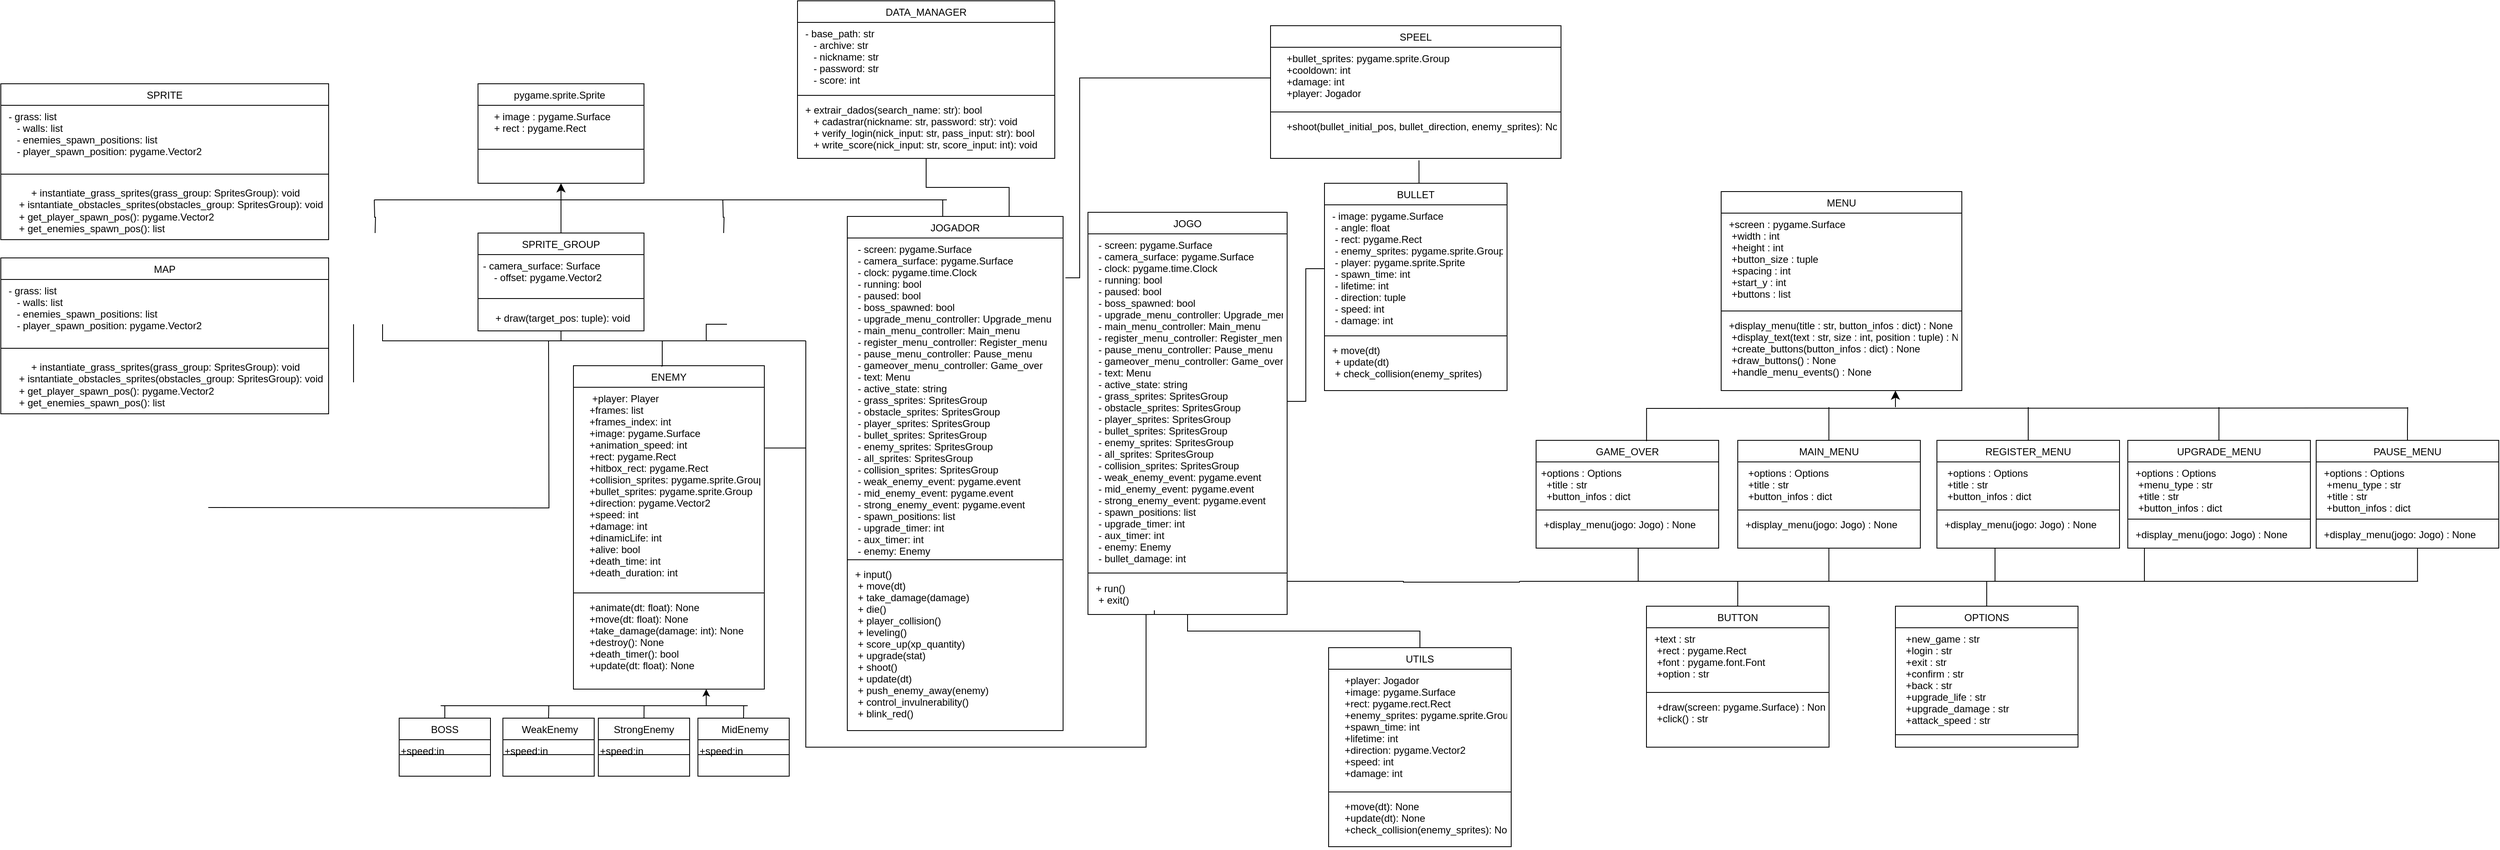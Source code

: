 <mxfile version="24.8.8">
  <diagram id="C5RBs43oDa-KdzZeNtuy" name="Page-1">
    <mxGraphModel dx="3511" dy="3281" grid="1" gridSize="10" guides="1" tooltips="1" connect="1" arrows="1" fold="1" page="1" pageScale="1" pageWidth="827" pageHeight="1169" math="0" shadow="0">
      <root>
        <mxCell id="WIyWlLk6GJQsqaUBKTNV-0" />
        <mxCell id="WIyWlLk6GJQsqaUBKTNV-1" parent="WIyWlLk6GJQsqaUBKTNV-0" />
        <mxCell id="2EsYWq2DzqXfXQ-LN_QN-30" style="edgeStyle=orthogonalEdgeStyle;rounded=0;orthogonalLoop=1;jettySize=auto;html=1;exitX=0.5;exitY=0;exitDx=0;exitDy=0;endArrow=none;endFill=0;" edge="1" parent="WIyWlLk6GJQsqaUBKTNV-1" source="zkfFHV4jXpPFQw0GAbJ--17">
          <mxGeometry relative="1" as="geometry">
            <mxPoint x="-15" y="-990.0" as="targetPoint" />
          </mxGeometry>
        </mxCell>
        <mxCell id="zkfFHV4jXpPFQw0GAbJ--17" value="JOGADOR" style="swimlane;fontStyle=0;align=center;verticalAlign=top;childLayout=stackLayout;horizontal=1;startSize=26;horizontalStack=0;resizeParent=1;resizeLast=0;collapsible=1;marginBottom=0;rounded=0;shadow=0;strokeWidth=1;" parent="WIyWlLk6GJQsqaUBKTNV-1" vertex="1">
          <mxGeometry x="-130" y="-970" width="260" height="620" as="geometry">
            <mxRectangle x="550" y="140" width="160" height="26" as="alternateBounds" />
          </mxGeometry>
        </mxCell>
        <mxCell id="zkfFHV4jXpPFQw0GAbJ--18" value="  - screen: pygame.Surface&#xa;  - camera_surface: pygame.Surface&#xa;  - clock: pygame.time.Clock&#xa;  - running: bool&#xa;  - paused: bool&#xa;  - boss_spawned: bool&#xa;  - upgrade_menu_controller: Upgrade_menu&#xa;  - main_menu_controller: Main_menu&#xa;  - register_menu_controller: Register_menu&#xa;  - pause_menu_controller: Pause_menu&#xa;  - gameover_menu_controller: Game_over&#xa;  - text: Menu&#xa;  - active_state: string&#xa;  - grass_sprites: SpritesGroup&#xa;  - obstacle_sprites: SpritesGroup&#xa;  - player_sprites: SpritesGroup&#xa;  - bullet_sprites: SpritesGroup&#xa;  - enemy_sprites: SpritesGroup&#xa;  - all_sprites: SpritesGroup&#xa;  - collision_sprites: SpritesGroup&#xa;  - weak_enemy_event: pygame.event&#xa;  - mid_enemy_event: pygame.event&#xa;  - strong_enemy_event: pygame.event&#xa;  - spawn_positions: list&#xa;  - upgrade_timer: int&#xa;  - aux_timer: int&#xa;  - enemy: Enemy&#xa;  - bullet_damage: int" style="text;align=left;verticalAlign=top;spacingLeft=4;spacingRight=4;overflow=hidden;rotatable=0;points=[[0,0.5],[1,0.5]];portConstraint=eastwest;" parent="zkfFHV4jXpPFQw0GAbJ--17" vertex="1">
          <mxGeometry y="26" width="260" height="384" as="geometry" />
        </mxCell>
        <mxCell id="zkfFHV4jXpPFQw0GAbJ--23" value="" style="line;html=1;strokeWidth=1;align=left;verticalAlign=middle;spacingTop=-1;spacingLeft=3;spacingRight=3;rotatable=0;labelPosition=right;points=[];portConstraint=eastwest;" parent="zkfFHV4jXpPFQw0GAbJ--17" vertex="1">
          <mxGeometry y="410" width="260" height="8" as="geometry" />
        </mxCell>
        <mxCell id="zkfFHV4jXpPFQw0GAbJ--25" value=" + input()&#xa;  + move(dt)&#xa;  + take_damage(damage)&#xa;  + die()&#xa;  + player_collision()&#xa;  + leveling()&#xa;  + score_up(xp_quantity)&#xa;  + upgrade(stat)&#xa;  + shoot()&#xa;  + update(dt)&#xa;  + push_enemy_away(enemy)&#xa;  + control_invulnerability()&#xa;  + blink_red()" style="text;align=left;verticalAlign=top;spacingLeft=4;spacingRight=4;overflow=hidden;rotatable=0;points=[[0,0.5],[1,0.5]];portConstraint=eastwest;" parent="zkfFHV4jXpPFQw0GAbJ--17" vertex="1">
          <mxGeometry y="418" width="260" height="202" as="geometry" />
        </mxCell>
        <mxCell id="yxBQXZHaBap9HhFSkt2I-0" value="SPEEL" style="swimlane;fontStyle=0;align=center;verticalAlign=top;childLayout=stackLayout;horizontal=1;startSize=26;horizontalStack=0;resizeParent=1;resizeLast=0;collapsible=1;marginBottom=0;rounded=0;shadow=0;strokeWidth=1;" parent="WIyWlLk6GJQsqaUBKTNV-1" vertex="1">
          <mxGeometry x="380" y="-1200" width="350" height="160" as="geometry">
            <mxRectangle x="550" y="140" width="160" height="26" as="alternateBounds" />
          </mxGeometry>
        </mxCell>
        <mxCell id="yxBQXZHaBap9HhFSkt2I-1" value="    +bullet_sprites: pygame.sprite.Group&#xa;    +cooldown: int&#xa;    +damage: int&#xa;    +player: Jogador" style="text;align=left;verticalAlign=top;spacingLeft=4;spacingRight=4;overflow=hidden;rotatable=0;points=[[0,0.5],[1,0.5]];portConstraint=eastwest;" parent="yxBQXZHaBap9HhFSkt2I-0" vertex="1">
          <mxGeometry y="26" width="350" height="74" as="geometry" />
        </mxCell>
        <mxCell id="yxBQXZHaBap9HhFSkt2I-2" value="" style="line;html=1;strokeWidth=1;align=left;verticalAlign=middle;spacingTop=-1;spacingLeft=3;spacingRight=3;rotatable=0;labelPosition=right;points=[];portConstraint=eastwest;" parent="yxBQXZHaBap9HhFSkt2I-0" vertex="1">
          <mxGeometry y="100" width="350" height="8" as="geometry" />
        </mxCell>
        <mxCell id="yxBQXZHaBap9HhFSkt2I-3" value="    +shoot(bullet_initial_pos, bullet_direction, enemy_sprites): None" style="text;align=left;verticalAlign=top;spacingLeft=4;spacingRight=4;overflow=hidden;rotatable=0;points=[[0,0.5],[1,0.5]];portConstraint=eastwest;" parent="yxBQXZHaBap9HhFSkt2I-0" vertex="1">
          <mxGeometry y="108" width="350" height="52" as="geometry" />
        </mxCell>
        <mxCell id="yxBQXZHaBap9HhFSkt2I-11" value="BULLET" style="swimlane;fontStyle=0;align=center;verticalAlign=top;childLayout=stackLayout;horizontal=1;startSize=26;horizontalStack=0;resizeParent=1;resizeLast=0;collapsible=1;marginBottom=0;rounded=0;shadow=0;strokeWidth=1;" parent="WIyWlLk6GJQsqaUBKTNV-1" vertex="1">
          <mxGeometry x="445" y="-1010" width="220" height="250" as="geometry">
            <mxRectangle x="550" y="140" width="160" height="26" as="alternateBounds" />
          </mxGeometry>
        </mxCell>
        <mxCell id="yxBQXZHaBap9HhFSkt2I-12" value=" - image: pygame.Surface&#xa;  - angle: float&#xa;  - rect: pygame.Rect&#xa;  - enemy_sprites: pygame.sprite.Group&#xa;  - player: pygame.sprite.Sprite&#xa;  - spawn_time: int&#xa;  - lifetime: int&#xa;  - direction: tuple&#xa;  - speed: int&#xa;  - damage: int" style="text;align=left;verticalAlign=top;spacingLeft=4;spacingRight=4;overflow=hidden;rotatable=0;points=[[0,0.5],[1,0.5]];portConstraint=eastwest;" parent="yxBQXZHaBap9HhFSkt2I-11" vertex="1">
          <mxGeometry y="26" width="220" height="154" as="geometry" />
        </mxCell>
        <mxCell id="yxBQXZHaBap9HhFSkt2I-13" value="" style="line;html=1;strokeWidth=1;align=left;verticalAlign=middle;spacingTop=-1;spacingLeft=3;spacingRight=3;rotatable=0;labelPosition=right;points=[];portConstraint=eastwest;" parent="yxBQXZHaBap9HhFSkt2I-11" vertex="1">
          <mxGeometry y="180" width="220" height="8" as="geometry" />
        </mxCell>
        <mxCell id="yxBQXZHaBap9HhFSkt2I-14" value=" + move(dt)&#xa;  + update(dt)&#xa;  + check_collision(enemy_sprites)" style="text;align=left;verticalAlign=top;spacingLeft=4;spacingRight=4;overflow=hidden;rotatable=0;points=[[0,0.5],[1,0.5]];portConstraint=eastwest;" parent="yxBQXZHaBap9HhFSkt2I-11" vertex="1">
          <mxGeometry y="188" width="220" height="62" as="geometry" />
        </mxCell>
        <mxCell id="2EsYWq2DzqXfXQ-LN_QN-55" style="edgeStyle=orthogonalEdgeStyle;rounded=0;orthogonalLoop=1;jettySize=auto;html=1;exitX=0.5;exitY=1;exitDx=0;exitDy=0;entryX=0.75;entryY=0;entryDx=0;entryDy=0;endArrow=none;endFill=0;" edge="1" parent="WIyWlLk6GJQsqaUBKTNV-1" source="yxBQXZHaBap9HhFSkt2I-17" target="zkfFHV4jXpPFQw0GAbJ--17">
          <mxGeometry relative="1" as="geometry" />
        </mxCell>
        <mxCell id="yxBQXZHaBap9HhFSkt2I-17" value="DATA_MANAGER" style="swimlane;fontStyle=0;align=center;verticalAlign=top;childLayout=stackLayout;horizontal=1;startSize=26;horizontalStack=0;resizeParent=1;resizeLast=0;collapsible=1;marginBottom=0;rounded=0;shadow=0;strokeWidth=1;" parent="WIyWlLk6GJQsqaUBKTNV-1" vertex="1">
          <mxGeometry x="-190" y="-1230" width="310" height="190" as="geometry">
            <mxRectangle x="550" y="140" width="160" height="26" as="alternateBounds" />
          </mxGeometry>
        </mxCell>
        <mxCell id="yxBQXZHaBap9HhFSkt2I-18" value=" - base_path: str&#xa;    - archive: str&#xa;    - nickname: str&#xa;    - password: str&#xa;    - score: int" style="text;align=left;verticalAlign=top;spacingLeft=4;spacingRight=4;overflow=hidden;rotatable=0;points=[[0,0.5],[1,0.5]];portConstraint=eastwest;" parent="yxBQXZHaBap9HhFSkt2I-17" vertex="1">
          <mxGeometry y="26" width="310" height="84" as="geometry" />
        </mxCell>
        <mxCell id="yxBQXZHaBap9HhFSkt2I-19" value="" style="line;html=1;strokeWidth=1;align=left;verticalAlign=middle;spacingTop=-1;spacingLeft=3;spacingRight=3;rotatable=0;labelPosition=right;points=[];portConstraint=eastwest;" parent="yxBQXZHaBap9HhFSkt2I-17" vertex="1">
          <mxGeometry y="110" width="310" height="8" as="geometry" />
        </mxCell>
        <mxCell id="yxBQXZHaBap9HhFSkt2I-20" value=" + extrair_dados(search_name: str): bool&#xa;    + cadastrar(nickname: str, password: str): void&#xa;    + verify_login(nick_input: str, pass_input: str): bool&#xa;    + write_score(nick_input: str, score_input: int): void" style="text;align=left;verticalAlign=top;spacingLeft=4;spacingRight=4;overflow=hidden;rotatable=0;points=[[0,0.5],[1,0.5]];portConstraint=eastwest;" parent="yxBQXZHaBap9HhFSkt2I-17" vertex="1">
          <mxGeometry y="118" width="310" height="72" as="geometry" />
        </mxCell>
        <mxCell id="yxBQXZHaBap9HhFSkt2I-159" style="edgeStyle=none;curved=1;rounded=0;orthogonalLoop=1;jettySize=auto;html=1;fontSize=12;startSize=8;endSize=8;endArrow=none;endFill=0;" parent="WIyWlLk6GJQsqaUBKTNV-1" edge="1">
          <mxGeometry relative="1" as="geometry">
            <mxPoint x="-725" y="-840" as="targetPoint" />
            <mxPoint x="-725" y="-770" as="sourcePoint" />
          </mxGeometry>
        </mxCell>
        <mxCell id="yxBQXZHaBap9HhFSkt2I-38" value="ENEMY" style="swimlane;fontStyle=0;align=center;verticalAlign=top;childLayout=stackLayout;horizontal=1;startSize=26;horizontalStack=0;resizeParent=1;resizeLast=0;collapsible=1;marginBottom=0;rounded=0;shadow=0;strokeWidth=1;" parent="WIyWlLk6GJQsqaUBKTNV-1" vertex="1">
          <mxGeometry x="-460" y="-790" width="230" height="390" as="geometry">
            <mxRectangle x="550" y="140" width="160" height="26" as="alternateBounds" />
          </mxGeometry>
        </mxCell>
        <mxCell id="yxBQXZHaBap9HhFSkt2I-39" value="     +player: Player&#xa;    +frames: list&#xa;    +frames_index: int&#xa;    +image: pygame.Surface&#xa;    +animation_speed: int&#xa;    +rect: pygame.Rect&#xa;    +hitbox_rect: pygame.Rect&#xa;    +collision_sprites: pygame.sprite.Group&#xa;    +bullet_sprites: pygame.sprite.Group&#xa;    +direction: pygame.Vector2&#xa;    +speed: int&#xa;    +damage: int&#xa;    +dinamicLife: int&#xa;    +alive: bool&#xa;    +death_time: int&#xa;    +death_duration: int" style="text;align=left;verticalAlign=top;spacingLeft=4;spacingRight=4;overflow=hidden;rotatable=0;points=[[0,0.5],[1,0.5]];portConstraint=eastwest;" parent="yxBQXZHaBap9HhFSkt2I-38" vertex="1">
          <mxGeometry y="26" width="230" height="244" as="geometry" />
        </mxCell>
        <mxCell id="yxBQXZHaBap9HhFSkt2I-40" value="" style="line;html=1;strokeWidth=1;align=left;verticalAlign=middle;spacingTop=-1;spacingLeft=3;spacingRight=3;rotatable=0;labelPosition=right;points=[];portConstraint=eastwest;" parent="yxBQXZHaBap9HhFSkt2I-38" vertex="1">
          <mxGeometry y="270" width="230" height="8" as="geometry" />
        </mxCell>
        <mxCell id="yxBQXZHaBap9HhFSkt2I-41" value="    +animate(dt: float): None&#xa;    +move(dt: float): None&#xa;    +take_damage(damage: int): None&#xa;    +destroy(): None&#xa;    +death_timer(): bool&#xa;    +update(dt: float): None" style="text;align=left;verticalAlign=top;spacingLeft=4;spacingRight=4;overflow=hidden;rotatable=0;points=[[0,0.5],[1,0.5]];portConstraint=eastwest;" parent="yxBQXZHaBap9HhFSkt2I-38" vertex="1">
          <mxGeometry y="278" width="230" height="112" as="geometry" />
        </mxCell>
        <mxCell id="yxBQXZHaBap9HhFSkt2I-42" value="JOGO" style="swimlane;fontStyle=0;align=center;verticalAlign=top;childLayout=stackLayout;horizontal=1;startSize=26;horizontalStack=0;resizeParent=1;resizeLast=0;collapsible=1;marginBottom=0;rounded=0;shadow=0;strokeWidth=1;" parent="WIyWlLk6GJQsqaUBKTNV-1" vertex="1">
          <mxGeometry x="160" y="-975" width="240" height="485" as="geometry">
            <mxRectangle x="550" y="140" width="160" height="26" as="alternateBounds" />
          </mxGeometry>
        </mxCell>
        <mxCell id="yxBQXZHaBap9HhFSkt2I-43" value="  - screen: pygame.Surface&#xa;  - camera_surface: pygame.Surface&#xa;  - clock: pygame.time.Clock&#xa;  - running: bool&#xa;  - paused: bool&#xa;  - boss_spawned: bool&#xa;  - upgrade_menu_controller: Upgrade_menu&#xa;  - main_menu_controller: Main_menu&#xa;  - register_menu_controller: Register_menu&#xa;  - pause_menu_controller: Pause_menu&#xa;  - gameover_menu_controller: Game_over&#xa;  - text: Menu&#xa;  - active_state: string&#xa;  - grass_sprites: SpritesGroup&#xa;  - obstacle_sprites: SpritesGroup&#xa;  - player_sprites: SpritesGroup&#xa;  - bullet_sprites: SpritesGroup&#xa;  - enemy_sprites: SpritesGroup&#xa;  - all_sprites: SpritesGroup&#xa;  - collision_sprites: SpritesGroup&#xa;  - weak_enemy_event: pygame.event&#xa;  - mid_enemy_event: pygame.event&#xa;  - strong_enemy_event: pygame.event&#xa;  - spawn_positions: list&#xa;  - upgrade_timer: int&#xa;  - aux_timer: int&#xa;  - enemy: Enemy&#xa;  - bullet_damage: int" style="text;align=left;verticalAlign=top;spacingLeft=4;spacingRight=4;overflow=hidden;rotatable=0;points=[[0,0.5],[1,0.5]];portConstraint=eastwest;" parent="yxBQXZHaBap9HhFSkt2I-42" vertex="1">
          <mxGeometry y="26" width="240" height="404" as="geometry" />
        </mxCell>
        <mxCell id="yxBQXZHaBap9HhFSkt2I-44" value="" style="line;html=1;strokeWidth=1;align=left;verticalAlign=middle;spacingTop=-1;spacingLeft=3;spacingRight=3;rotatable=0;labelPosition=right;points=[];portConstraint=eastwest;" parent="yxBQXZHaBap9HhFSkt2I-42" vertex="1">
          <mxGeometry y="430" width="240" height="10" as="geometry" />
        </mxCell>
        <mxCell id="yxBQXZHaBap9HhFSkt2I-46" style="edgeStyle=none;curved=1;rounded=0;orthogonalLoop=1;jettySize=auto;html=1;entryX=1;entryY=0.5;entryDx=0;entryDy=0;fontSize=12;startSize=8;endSize=8;" parent="yxBQXZHaBap9HhFSkt2I-42" source="yxBQXZHaBap9HhFSkt2I-43" target="yxBQXZHaBap9HhFSkt2I-43" edge="1">
          <mxGeometry relative="1" as="geometry" />
        </mxCell>
        <mxCell id="yxBQXZHaBap9HhFSkt2I-45" value=" + run()&#xa;  + exit()" style="text;align=left;verticalAlign=top;spacingLeft=4;spacingRight=4;overflow=hidden;rotatable=0;points=[[0,0.5],[1,0.5]];portConstraint=eastwest;" parent="yxBQXZHaBap9HhFSkt2I-42" vertex="1">
          <mxGeometry y="440" width="240" height="40" as="geometry" />
        </mxCell>
        <mxCell id="yxBQXZHaBap9HhFSkt2I-149" style="edgeStyle=none;curved=1;rounded=0;orthogonalLoop=1;jettySize=auto;html=1;entryX=0.5;entryY=1;entryDx=0;entryDy=0;fontSize=12;startSize=8;endSize=8;" parent="WIyWlLk6GJQsqaUBKTNV-1" source="yxBQXZHaBap9HhFSkt2I-47" target="yxBQXZHaBap9HhFSkt2I-62" edge="1">
          <mxGeometry relative="1" as="geometry" />
        </mxCell>
        <mxCell id="yxBQXZHaBap9HhFSkt2I-163" style="edgeStyle=none;curved=1;rounded=0;orthogonalLoop=1;jettySize=auto;html=1;fontSize=12;startSize=8;endSize=8;endArrow=none;endFill=0;" parent="WIyWlLk6GJQsqaUBKTNV-1" source="yxBQXZHaBap9HhFSkt2I-47" edge="1">
          <mxGeometry relative="1" as="geometry">
            <mxPoint x="-475" y="-820.0" as="targetPoint" />
          </mxGeometry>
        </mxCell>
        <mxCell id="yxBQXZHaBap9HhFSkt2I-47" value="SPRITE_GROUP" style="swimlane;fontStyle=0;align=center;verticalAlign=top;childLayout=stackLayout;horizontal=1;startSize=26;horizontalStack=0;resizeParent=1;resizeLast=0;collapsible=1;marginBottom=0;rounded=0;shadow=0;strokeWidth=1;" parent="WIyWlLk6GJQsqaUBKTNV-1" vertex="1">
          <mxGeometry x="-575" y="-950" width="200" height="118" as="geometry">
            <mxRectangle x="550" y="140" width="160" height="26" as="alternateBounds" />
          </mxGeometry>
        </mxCell>
        <mxCell id="yxBQXZHaBap9HhFSkt2I-48" value="- camera_surface: Surface&#xa;    - offset: pygame.Vector2" style="text;align=left;verticalAlign=top;spacingLeft=4;spacingRight=4;overflow=hidden;rotatable=0;points=[[0,0.5],[1,0.5]];portConstraint=eastwest;" parent="yxBQXZHaBap9HhFSkt2I-47" vertex="1">
          <mxGeometry y="26" width="200" height="44" as="geometry" />
        </mxCell>
        <mxCell id="yxBQXZHaBap9HhFSkt2I-49" value="" style="line;html=1;strokeWidth=1;align=left;verticalAlign=middle;spacingTop=-1;spacingLeft=3;spacingRight=3;rotatable=0;labelPosition=right;points=[];portConstraint=eastwest;" parent="yxBQXZHaBap9HhFSkt2I-47" vertex="1">
          <mxGeometry y="70" width="200" height="18" as="geometry" />
        </mxCell>
        <mxCell id="2EsYWq2DzqXfXQ-LN_QN-61" value="&amp;nbsp;+ draw(target_pos: tuple): void" style="text;html=1;align=center;verticalAlign=middle;resizable=0;points=[];autosize=1;strokeColor=none;fillColor=none;" vertex="1" parent="yxBQXZHaBap9HhFSkt2I-47">
          <mxGeometry y="88" width="200" height="30" as="geometry" />
        </mxCell>
        <mxCell id="yxBQXZHaBap9HhFSkt2I-164" style="edgeStyle=orthogonalEdgeStyle;rounded=0;orthogonalLoop=1;jettySize=auto;html=1;exitX=0.5;exitY=1;exitDx=0;exitDy=0;fontSize=12;startSize=8;endSize=8;endArrow=none;endFill=0;" parent="WIyWlLk6GJQsqaUBKTNV-1" edge="1">
          <mxGeometry relative="1" as="geometry">
            <mxPoint x="-300" y="-820" as="targetPoint" />
            <mxPoint x="-275" y="-840" as="sourcePoint" />
          </mxGeometry>
        </mxCell>
        <mxCell id="yxBQXZHaBap9HhFSkt2I-62" value="pygame.sprite.Sprite " style="swimlane;fontStyle=0;align=center;verticalAlign=top;childLayout=stackLayout;horizontal=1;startSize=26;horizontalStack=0;resizeParent=1;resizeLast=0;collapsible=1;marginBottom=0;rounded=0;shadow=0;strokeWidth=1;" parent="WIyWlLk6GJQsqaUBKTNV-1" vertex="1">
          <mxGeometry x="-575" y="-1130" width="200" height="120" as="geometry">
            <mxRectangle x="550" y="140" width="160" height="26" as="alternateBounds" />
          </mxGeometry>
        </mxCell>
        <mxCell id="yxBQXZHaBap9HhFSkt2I-63" value="    + image : pygame.Surface&#xa;    + rect : pygame.Rect" style="text;align=left;verticalAlign=top;spacingLeft=4;spacingRight=4;overflow=hidden;rotatable=0;points=[[0,0.5],[1,0.5]];portConstraint=eastwest;" parent="yxBQXZHaBap9HhFSkt2I-62" vertex="1">
          <mxGeometry y="26" width="200" height="44" as="geometry" />
        </mxCell>
        <mxCell id="yxBQXZHaBap9HhFSkt2I-64" value="" style="line;html=1;strokeWidth=1;align=left;verticalAlign=middle;spacingTop=-1;spacingLeft=3;spacingRight=3;rotatable=0;labelPosition=right;points=[];portConstraint=eastwest;" parent="yxBQXZHaBap9HhFSkt2I-62" vertex="1">
          <mxGeometry y="70" width="200" height="18" as="geometry" />
        </mxCell>
        <mxCell id="yxBQXZHaBap9HhFSkt2I-136" style="edgeStyle=none;curved=1;rounded=0;orthogonalLoop=1;jettySize=auto;html=1;fontSize=12;startSize=8;endSize=8;endArrow=none;endFill=0;" parent="WIyWlLk6GJQsqaUBKTNV-1" source="yxBQXZHaBap9HhFSkt2I-68" edge="1">
          <mxGeometry relative="1" as="geometry">
            <mxPoint x="943" y="-530" as="targetPoint" />
          </mxGeometry>
        </mxCell>
        <mxCell id="yxBQXZHaBap9HhFSkt2I-68" value="BUTTON" style="swimlane;fontStyle=0;align=center;verticalAlign=top;childLayout=stackLayout;horizontal=1;startSize=26;horizontalStack=0;resizeParent=1;resizeLast=0;collapsible=1;marginBottom=0;rounded=0;shadow=0;strokeWidth=1;" parent="WIyWlLk6GJQsqaUBKTNV-1" vertex="1">
          <mxGeometry x="833" y="-500" width="220" height="170" as="geometry">
            <mxRectangle x="550" y="140" width="160" height="26" as="alternateBounds" />
          </mxGeometry>
        </mxCell>
        <mxCell id="yxBQXZHaBap9HhFSkt2I-69" value=" +text : str&#xa;  +rect : pygame.Rect&#xa;  +font : pygame.font.Font&#xa;  +option : str" style="text;align=left;verticalAlign=top;spacingLeft=4;spacingRight=4;overflow=hidden;rotatable=0;points=[[0,0.5],[1,0.5]];portConstraint=eastwest;" parent="yxBQXZHaBap9HhFSkt2I-68" vertex="1">
          <mxGeometry y="26" width="220" height="74" as="geometry" />
        </mxCell>
        <mxCell id="yxBQXZHaBap9HhFSkt2I-70" value="" style="line;html=1;strokeWidth=1;align=left;verticalAlign=middle;spacingTop=-1;spacingLeft=3;spacingRight=3;rotatable=0;labelPosition=right;points=[];portConstraint=eastwest;" parent="yxBQXZHaBap9HhFSkt2I-68" vertex="1">
          <mxGeometry y="100" width="220" height="8" as="geometry" />
        </mxCell>
        <mxCell id="yxBQXZHaBap9HhFSkt2I-71" value="  +draw(screen: pygame.Surface) : None&#xa;  +click() : str" style="text;align=left;verticalAlign=top;spacingLeft=4;spacingRight=4;overflow=hidden;rotatable=0;points=[[0,0.5],[1,0.5]];portConstraint=eastwest;" parent="yxBQXZHaBap9HhFSkt2I-68" vertex="1">
          <mxGeometry y="108" width="220" height="62" as="geometry" />
        </mxCell>
        <mxCell id="yxBQXZHaBap9HhFSkt2I-72" value="GAME_OVER" style="swimlane;fontStyle=0;align=center;verticalAlign=top;childLayout=stackLayout;horizontal=1;startSize=26;horizontalStack=0;resizeParent=1;resizeLast=0;collapsible=1;marginBottom=0;rounded=0;shadow=0;strokeWidth=1;" parent="WIyWlLk6GJQsqaUBKTNV-1" vertex="1">
          <mxGeometry x="700" y="-700" width="220" height="130" as="geometry">
            <mxRectangle x="550" y="140" width="160" height="26" as="alternateBounds" />
          </mxGeometry>
        </mxCell>
        <mxCell id="yxBQXZHaBap9HhFSkt2I-73" value="+options : Options&#xa;  +title : str&#xa;  +button_infos : dict" style="text;align=left;verticalAlign=top;spacingLeft=4;spacingRight=4;overflow=hidden;rotatable=0;points=[[0,0.5],[1,0.5]];portConstraint=eastwest;" parent="yxBQXZHaBap9HhFSkt2I-72" vertex="1">
          <mxGeometry y="26" width="220" height="54" as="geometry" />
        </mxCell>
        <mxCell id="yxBQXZHaBap9HhFSkt2I-74" value="" style="line;html=1;strokeWidth=1;align=left;verticalAlign=middle;spacingTop=-1;spacingLeft=3;spacingRight=3;rotatable=0;labelPosition=right;points=[];portConstraint=eastwest;" parent="yxBQXZHaBap9HhFSkt2I-72" vertex="1">
          <mxGeometry y="80" width="220" height="8" as="geometry" />
        </mxCell>
        <mxCell id="yxBQXZHaBap9HhFSkt2I-75" value=" +display_menu(jogo: Jogo) : None" style="text;align=left;verticalAlign=top;spacingLeft=4;spacingRight=4;overflow=hidden;rotatable=0;points=[[0,0.5],[1,0.5]];portConstraint=eastwest;" parent="yxBQXZHaBap9HhFSkt2I-72" vertex="1">
          <mxGeometry y="88" width="220" height="42" as="geometry" />
        </mxCell>
        <mxCell id="yxBQXZHaBap9HhFSkt2I-76" value="MENU" style="swimlane;fontStyle=0;align=center;verticalAlign=top;childLayout=stackLayout;horizontal=1;startSize=26;horizontalStack=0;resizeParent=1;resizeLast=0;collapsible=1;marginBottom=0;rounded=0;shadow=0;strokeWidth=1;" parent="WIyWlLk6GJQsqaUBKTNV-1" vertex="1">
          <mxGeometry x="923" y="-1000" width="290" height="240" as="geometry">
            <mxRectangle x="550" y="140" width="160" height="26" as="alternateBounds" />
          </mxGeometry>
        </mxCell>
        <mxCell id="yxBQXZHaBap9HhFSkt2I-77" value=" +screen : pygame.Surface&#xa;  +width : int&#xa;  +height : int&#xa;  +button_size : tuple&#xa;  +spacing : int&#xa;  +start_y : int&#xa;  +buttons : list" style="text;align=left;verticalAlign=top;spacingLeft=4;spacingRight=4;overflow=hidden;rotatable=0;points=[[0,0.5],[1,0.5]];portConstraint=eastwest;" parent="yxBQXZHaBap9HhFSkt2I-76" vertex="1">
          <mxGeometry y="26" width="290" height="114" as="geometry" />
        </mxCell>
        <mxCell id="yxBQXZHaBap9HhFSkt2I-78" value="" style="line;html=1;strokeWidth=1;align=left;verticalAlign=middle;spacingTop=-1;spacingLeft=3;spacingRight=3;rotatable=0;labelPosition=right;points=[];portConstraint=eastwest;" parent="yxBQXZHaBap9HhFSkt2I-76" vertex="1">
          <mxGeometry y="140" width="290" height="8" as="geometry" />
        </mxCell>
        <mxCell id="yxBQXZHaBap9HhFSkt2I-79" value=" +display_menu(title : str, button_infos : dict) : None&#xa;  +display_text(text : str, size : int, position : tuple) : None&#xa;  +create_buttons(button_infos : dict) : None&#xa;  +draw_buttons() : None&#xa;  +handle_menu_events() : None" style="text;align=left;verticalAlign=top;spacingLeft=4;spacingRight=4;overflow=hidden;rotatable=0;points=[[0,0.5],[1,0.5]];portConstraint=eastwest;" parent="yxBQXZHaBap9HhFSkt2I-76" vertex="1">
          <mxGeometry y="148" width="290" height="92" as="geometry" />
        </mxCell>
        <mxCell id="yxBQXZHaBap9HhFSkt2I-139" style="edgeStyle=none;curved=1;rounded=0;orthogonalLoop=1;jettySize=auto;html=1;fontSize=12;startSize=8;endSize=8;endArrow=none;endFill=0;" parent="WIyWlLk6GJQsqaUBKTNV-1" source="yxBQXZHaBap9HhFSkt2I-82" edge="1">
          <mxGeometry relative="1" as="geometry">
            <mxPoint x="1243" y="-530" as="targetPoint" />
          </mxGeometry>
        </mxCell>
        <mxCell id="yxBQXZHaBap9HhFSkt2I-82" value="OPTIONS" style="swimlane;fontStyle=0;align=center;verticalAlign=top;childLayout=stackLayout;horizontal=1;startSize=26;horizontalStack=0;resizeParent=1;resizeLast=0;collapsible=1;marginBottom=0;rounded=0;shadow=0;strokeWidth=1;" parent="WIyWlLk6GJQsqaUBKTNV-1" vertex="1">
          <mxGeometry x="1133" y="-500" width="220" height="170" as="geometry">
            <mxRectangle x="550" y="140" width="160" height="26" as="alternateBounds" />
          </mxGeometry>
        </mxCell>
        <mxCell id="yxBQXZHaBap9HhFSkt2I-83" value="  +new_game : str&#xa;  +login : str&#xa;  +exit : str&#xa;  +confirm : str&#xa;  +back : str&#xa;  +upgrade_life : str&#xa;  +upgrade_damage : str&#xa;  +attack_speed : str" style="text;align=left;verticalAlign=top;spacingLeft=4;spacingRight=4;overflow=hidden;rotatable=0;points=[[0,0.5],[1,0.5]];portConstraint=eastwest;" parent="yxBQXZHaBap9HhFSkt2I-82" vertex="1">
          <mxGeometry y="26" width="220" height="124" as="geometry" />
        </mxCell>
        <mxCell id="yxBQXZHaBap9HhFSkt2I-84" value="" style="line;html=1;strokeWidth=1;align=left;verticalAlign=middle;spacingTop=-1;spacingLeft=3;spacingRight=3;rotatable=0;labelPosition=right;points=[];portConstraint=eastwest;" parent="yxBQXZHaBap9HhFSkt2I-82" vertex="1">
          <mxGeometry y="150" width="220" height="10" as="geometry" />
        </mxCell>
        <mxCell id="yxBQXZHaBap9HhFSkt2I-87" value="MAIN_MENU" style="swimlane;fontStyle=0;align=center;verticalAlign=top;childLayout=stackLayout;horizontal=1;startSize=26;horizontalStack=0;resizeParent=1;resizeLast=0;collapsible=1;marginBottom=0;rounded=0;shadow=0;strokeWidth=1;" parent="WIyWlLk6GJQsqaUBKTNV-1" vertex="1">
          <mxGeometry x="943" y="-700" width="220" height="130" as="geometry">
            <mxRectangle x="550" y="140" width="160" height="26" as="alternateBounds" />
          </mxGeometry>
        </mxCell>
        <mxCell id="yxBQXZHaBap9HhFSkt2I-88" value="  +options : Options&#xa;  +title : str&#xa;  +button_infos : dict" style="text;align=left;verticalAlign=top;spacingLeft=4;spacingRight=4;overflow=hidden;rotatable=0;points=[[0,0.5],[1,0.5]];portConstraint=eastwest;" parent="yxBQXZHaBap9HhFSkt2I-87" vertex="1">
          <mxGeometry y="26" width="220" height="54" as="geometry" />
        </mxCell>
        <mxCell id="yxBQXZHaBap9HhFSkt2I-89" value="" style="line;html=1;strokeWidth=1;align=left;verticalAlign=middle;spacingTop=-1;spacingLeft=3;spacingRight=3;rotatable=0;labelPosition=right;points=[];portConstraint=eastwest;" parent="yxBQXZHaBap9HhFSkt2I-87" vertex="1">
          <mxGeometry y="80" width="220" height="8" as="geometry" />
        </mxCell>
        <mxCell id="yxBQXZHaBap9HhFSkt2I-90" value=" +display_menu(jogo: Jogo) : None" style="text;align=left;verticalAlign=top;spacingLeft=4;spacingRight=4;overflow=hidden;rotatable=0;points=[[0,0.5],[1,0.5]];portConstraint=eastwest;" parent="yxBQXZHaBap9HhFSkt2I-87" vertex="1">
          <mxGeometry y="88" width="220" height="42" as="geometry" />
        </mxCell>
        <mxCell id="yxBQXZHaBap9HhFSkt2I-115" style="edgeStyle=none;curved=1;rounded=0;orthogonalLoop=1;jettySize=auto;html=1;fontSize=12;startSize=8;endSize=8;endArrow=none;endFill=0;" parent="WIyWlLk6GJQsqaUBKTNV-1" source="yxBQXZHaBap9HhFSkt2I-95" edge="1">
          <mxGeometry relative="1" as="geometry">
            <mxPoint x="1293" y="-740" as="targetPoint" />
          </mxGeometry>
        </mxCell>
        <mxCell id="yxBQXZHaBap9HhFSkt2I-95" value="REGISTER_MENU" style="swimlane;fontStyle=0;align=center;verticalAlign=top;childLayout=stackLayout;horizontal=1;startSize=26;horizontalStack=0;resizeParent=1;resizeLast=0;collapsible=1;marginBottom=0;rounded=0;shadow=0;strokeWidth=1;" parent="WIyWlLk6GJQsqaUBKTNV-1" vertex="1">
          <mxGeometry x="1183" y="-700" width="220" height="130" as="geometry">
            <mxRectangle x="550" y="140" width="160" height="26" as="alternateBounds" />
          </mxGeometry>
        </mxCell>
        <mxCell id="yxBQXZHaBap9HhFSkt2I-96" value="  +options : Options&#xa;  +title : str&#xa;  +button_infos : dict" style="text;align=left;verticalAlign=top;spacingLeft=4;spacingRight=4;overflow=hidden;rotatable=0;points=[[0,0.5],[1,0.5]];portConstraint=eastwest;" parent="yxBQXZHaBap9HhFSkt2I-95" vertex="1">
          <mxGeometry y="26" width="220" height="54" as="geometry" />
        </mxCell>
        <mxCell id="yxBQXZHaBap9HhFSkt2I-97" value="" style="line;html=1;strokeWidth=1;align=left;verticalAlign=middle;spacingTop=-1;spacingLeft=3;spacingRight=3;rotatable=0;labelPosition=right;points=[];portConstraint=eastwest;" parent="yxBQXZHaBap9HhFSkt2I-95" vertex="1">
          <mxGeometry y="80" width="220" height="8" as="geometry" />
        </mxCell>
        <mxCell id="yxBQXZHaBap9HhFSkt2I-98" value=" +display_menu(jogo: Jogo) : None" style="text;align=left;verticalAlign=top;spacingLeft=4;spacingRight=4;overflow=hidden;rotatable=0;points=[[0,0.5],[1,0.5]];portConstraint=eastwest;" parent="yxBQXZHaBap9HhFSkt2I-95" vertex="1">
          <mxGeometry y="88" width="220" height="42" as="geometry" />
        </mxCell>
        <mxCell id="yxBQXZHaBap9HhFSkt2I-101" value="UPGRADE_MENU" style="swimlane;fontStyle=0;align=center;verticalAlign=top;childLayout=stackLayout;horizontal=1;startSize=26;horizontalStack=0;resizeParent=1;resizeLast=0;collapsible=1;marginBottom=0;rounded=0;shadow=0;strokeWidth=1;" parent="WIyWlLk6GJQsqaUBKTNV-1" vertex="1">
          <mxGeometry x="1413" y="-700" width="220" height="130" as="geometry">
            <mxRectangle x="550" y="140" width="160" height="26" as="alternateBounds" />
          </mxGeometry>
        </mxCell>
        <mxCell id="yxBQXZHaBap9HhFSkt2I-102" value=" +options : Options&#xa;  +menu_type : str&#xa;  +title : str&#xa;  +button_infos : dict" style="text;align=left;verticalAlign=top;spacingLeft=4;spacingRight=4;overflow=hidden;rotatable=0;points=[[0,0.5],[1,0.5]];portConstraint=eastwest;" parent="yxBQXZHaBap9HhFSkt2I-101" vertex="1">
          <mxGeometry y="26" width="220" height="64" as="geometry" />
        </mxCell>
        <mxCell id="yxBQXZHaBap9HhFSkt2I-103" value="" style="line;html=1;strokeWidth=1;align=left;verticalAlign=middle;spacingTop=-1;spacingLeft=3;spacingRight=3;rotatable=0;labelPosition=right;points=[];portConstraint=eastwest;" parent="yxBQXZHaBap9HhFSkt2I-101" vertex="1">
          <mxGeometry y="90" width="220" height="10" as="geometry" />
        </mxCell>
        <mxCell id="yxBQXZHaBap9HhFSkt2I-104" value=" +display_menu(jogo: Jogo) : None" style="text;align=left;verticalAlign=top;spacingLeft=4;spacingRight=4;overflow=hidden;rotatable=0;points=[[0,0.5],[1,0.5]];portConstraint=eastwest;" parent="yxBQXZHaBap9HhFSkt2I-101" vertex="1">
          <mxGeometry y="100" width="220" height="30" as="geometry" />
        </mxCell>
        <mxCell id="yxBQXZHaBap9HhFSkt2I-119" value="" style="edgeStyle=orthogonalEdgeStyle;orthogonalLoop=1;jettySize=auto;html=1;rounded=0;fontSize=12;startSize=8;endSize=8;endArrow=none;endFill=0;entryX=0.605;entryY=0.008;entryDx=0;entryDy=0;entryPerimeter=0;" parent="WIyWlLk6GJQsqaUBKTNV-1" target="yxBQXZHaBap9HhFSkt2I-72" edge="1">
          <mxGeometry width="120" relative="1" as="geometry">
            <mxPoint x="1750" y="-739" as="sourcePoint" />
            <mxPoint x="833" y="-720" as="targetPoint" />
          </mxGeometry>
        </mxCell>
        <mxCell id="yxBQXZHaBap9HhFSkt2I-121" style="edgeStyle=none;curved=1;rounded=0;orthogonalLoop=1;jettySize=auto;html=1;fontSize=12;startSize=8;endSize=8;" parent="WIyWlLk6GJQsqaUBKTNV-1" edge="1">
          <mxGeometry relative="1" as="geometry">
            <mxPoint x="1133" y="-760" as="targetPoint" />
            <mxPoint x="1133" y="-740" as="sourcePoint" />
          </mxGeometry>
        </mxCell>
        <mxCell id="yxBQXZHaBap9HhFSkt2I-126" style="edgeStyle=none;curved=1;rounded=0;orthogonalLoop=1;jettySize=auto;html=1;fontSize=12;startSize=8;endSize=8;endArrow=none;endFill=0;" parent="WIyWlLk6GJQsqaUBKTNV-1" edge="1">
          <mxGeometry relative="1" as="geometry">
            <mxPoint x="1052.8" y="-740" as="targetPoint" />
            <mxPoint x="1052.8" y="-700" as="sourcePoint" />
          </mxGeometry>
        </mxCell>
        <mxCell id="yxBQXZHaBap9HhFSkt2I-127" style="edgeStyle=none;curved=1;rounded=0;orthogonalLoop=1;jettySize=auto;html=1;fontSize=12;startSize=8;endSize=8;endArrow=none;endFill=0;" parent="WIyWlLk6GJQsqaUBKTNV-1" edge="1">
          <mxGeometry relative="1" as="geometry">
            <mxPoint x="1522.8" y="-740" as="targetPoint" />
            <mxPoint x="1522.8" y="-700" as="sourcePoint" />
          </mxGeometry>
        </mxCell>
        <mxCell id="yxBQXZHaBap9HhFSkt2I-130" style="edgeStyle=none;curved=1;rounded=0;orthogonalLoop=1;jettySize=auto;html=1;fontSize=12;startSize=8;endSize=8;endArrow=none;endFill=0;" parent="WIyWlLk6GJQsqaUBKTNV-1" edge="1">
          <mxGeometry relative="1" as="geometry">
            <mxPoint x="1052.8" y="-570" as="targetPoint" />
            <mxPoint x="1052.8" y="-530" as="sourcePoint" />
          </mxGeometry>
        </mxCell>
        <mxCell id="yxBQXZHaBap9HhFSkt2I-131" style="edgeStyle=none;curved=1;rounded=0;orthogonalLoop=1;jettySize=auto;html=1;fontSize=12;startSize=8;endSize=8;endArrow=none;endFill=0;" parent="WIyWlLk6GJQsqaUBKTNV-1" edge="1">
          <mxGeometry relative="1" as="geometry">
            <mxPoint x="1253" y="-570" as="targetPoint" />
            <mxPoint x="1253" y="-530" as="sourcePoint" />
          </mxGeometry>
        </mxCell>
        <mxCell id="yxBQXZHaBap9HhFSkt2I-132" style="edgeStyle=none;curved=1;rounded=0;orthogonalLoop=1;jettySize=auto;html=1;fontSize=12;startSize=8;endSize=8;endArrow=none;endFill=0;" parent="WIyWlLk6GJQsqaUBKTNV-1" edge="1">
          <mxGeometry relative="1" as="geometry">
            <mxPoint x="1433" y="-570" as="targetPoint" />
            <mxPoint x="1433" y="-530" as="sourcePoint" />
          </mxGeometry>
        </mxCell>
        <mxCell id="yxBQXZHaBap9HhFSkt2I-133" style="edgeStyle=none;curved=1;rounded=0;orthogonalLoop=1;jettySize=auto;html=1;fontSize=12;startSize=8;endSize=8;endArrow=none;endFill=0;" parent="WIyWlLk6GJQsqaUBKTNV-1" edge="1">
          <mxGeometry relative="1" as="geometry">
            <mxPoint x="823" y="-570" as="targetPoint" />
            <mxPoint x="823" y="-530" as="sourcePoint" />
          </mxGeometry>
        </mxCell>
        <mxCell id="yxBQXZHaBap9HhFSkt2I-143" value="" style="edgeStyle=orthogonalEdgeStyle;orthogonalLoop=1;jettySize=auto;html=1;rounded=0;fontSize=12;startSize=8;endSize=8;endArrow=none;endFill=0;" parent="WIyWlLk6GJQsqaUBKTNV-1" edge="1">
          <mxGeometry width="120" relative="1" as="geometry">
            <mxPoint x="-700" y="-990" as="sourcePoint" />
            <mxPoint x="-699" y="-950" as="targetPoint" />
          </mxGeometry>
        </mxCell>
        <mxCell id="yxBQXZHaBap9HhFSkt2I-145" value="" style="edgeStyle=orthogonalEdgeStyle;orthogonalLoop=1;jettySize=auto;html=1;rounded=0;fontSize=12;startSize=8;endSize=8;endArrow=none;endFill=0;" parent="WIyWlLk6GJQsqaUBKTNV-1" edge="1">
          <mxGeometry width="120" relative="1" as="geometry">
            <mxPoint x="-280" y="-990" as="sourcePoint" />
            <mxPoint x="-279" y="-950" as="targetPoint" />
          </mxGeometry>
        </mxCell>
        <mxCell id="yxBQXZHaBap9HhFSkt2I-150" style="edgeStyle=none;curved=1;rounded=0;orthogonalLoop=1;jettySize=auto;html=1;exitX=0.5;exitY=0;exitDx=0;exitDy=0;fontSize=12;startSize=8;endSize=8;" parent="WIyWlLk6GJQsqaUBKTNV-1" source="yxBQXZHaBap9HhFSkt2I-38" target="yxBQXZHaBap9HhFSkt2I-38" edge="1">
          <mxGeometry relative="1" as="geometry" />
        </mxCell>
        <mxCell id="yxBQXZHaBap9HhFSkt2I-154" value="" style="edgeStyle=orthogonalEdgeStyle;orthogonalLoop=1;jettySize=auto;html=1;rounded=0;fontSize=12;startSize=8;endSize=8;endArrow=none;endFill=0;" parent="WIyWlLk6GJQsqaUBKTNV-1" edge="1">
          <mxGeometry width="120" relative="1" as="geometry">
            <mxPoint x="-900" y="-619" as="sourcePoint" />
            <mxPoint x="-490" y="-820" as="targetPoint" />
          </mxGeometry>
        </mxCell>
        <mxCell id="yxBQXZHaBap9HhFSkt2I-161" value="" style="edgeStyle=orthogonalEdgeStyle;orthogonalLoop=1;jettySize=auto;html=1;rounded=0;fontSize=12;startSize=8;endSize=8;endArrow=none;endFill=0;exitX=0.5;exitY=1;exitDx=0;exitDy=0;entryX=0.459;entryY=0.001;entryDx=0;entryDy=0;entryPerimeter=0;" parent="WIyWlLk6GJQsqaUBKTNV-1" target="yxBQXZHaBap9HhFSkt2I-38" edge="1">
          <mxGeometry width="120" relative="1" as="geometry">
            <mxPoint x="-690" y="-840" as="sourcePoint" />
            <mxPoint x="-290" y="-810" as="targetPoint" />
            <Array as="points">
              <mxPoint x="-690" y="-820" />
              <mxPoint x="-353" y="-820" />
              <mxPoint x="-353" y="-790" />
            </Array>
          </mxGeometry>
        </mxCell>
        <mxCell id="2EsYWq2DzqXfXQ-LN_QN-36" style="edgeStyle=orthogonalEdgeStyle;rounded=0;orthogonalLoop=1;jettySize=auto;html=1;exitX=0.5;exitY=0;exitDx=0;exitDy=0;endArrow=none;endFill=0;" edge="1" parent="WIyWlLk6GJQsqaUBKTNV-1" source="2EsYWq2DzqXfXQ-LN_QN-0">
          <mxGeometry relative="1" as="geometry">
            <mxPoint x="-615" y="-380" as="targetPoint" />
          </mxGeometry>
        </mxCell>
        <mxCell id="2EsYWq2DzqXfXQ-LN_QN-0" value="BOSS" style="swimlane;fontStyle=0;align=center;verticalAlign=top;childLayout=stackLayout;horizontal=1;startSize=26;horizontalStack=0;resizeParent=1;resizeLast=0;collapsible=1;marginBottom=0;rounded=0;shadow=0;strokeWidth=1;" vertex="1" parent="WIyWlLk6GJQsqaUBKTNV-1">
          <mxGeometry x="-670" y="-365" width="110" height="70" as="geometry">
            <mxRectangle x="550" y="140" width="160" height="26" as="alternateBounds" />
          </mxGeometry>
        </mxCell>
        <mxCell id="2EsYWq2DzqXfXQ-LN_QN-2" value="&lt;span style=&quot;text-align: center; text-wrap-mode: nowrap;&quot;&gt;+speed:in&lt;/span&gt;" style="text;whiteSpace=wrap;html=1;" vertex="1" parent="2EsYWq2DzqXfXQ-LN_QN-0">
          <mxGeometry y="26" width="110" height="16" as="geometry" />
        </mxCell>
        <mxCell id="2EsYWq2DzqXfXQ-LN_QN-1" value="" style="line;html=1;strokeWidth=1;align=left;verticalAlign=middle;spacingTop=-1;spacingLeft=3;spacingRight=3;rotatable=0;labelPosition=right;points=[];portConstraint=eastwest;" vertex="1" parent="2EsYWq2DzqXfXQ-LN_QN-0">
          <mxGeometry y="42" width="110" height="4" as="geometry" />
        </mxCell>
        <mxCell id="2EsYWq2DzqXfXQ-LN_QN-23" style="edgeStyle=orthogonalEdgeStyle;rounded=0;orthogonalLoop=1;jettySize=auto;html=1;exitX=0.5;exitY=0;exitDx=0;exitDy=0;endArrow=none;endFill=0;" edge="1" parent="WIyWlLk6GJQsqaUBKTNV-1" source="2EsYWq2DzqXfXQ-LN_QN-4">
          <mxGeometry relative="1" as="geometry">
            <mxPoint x="-254.857" y="-380" as="targetPoint" />
          </mxGeometry>
        </mxCell>
        <mxCell id="2EsYWq2DzqXfXQ-LN_QN-4" value=" MidEnemy" style="swimlane;fontStyle=0;align=center;verticalAlign=top;childLayout=stackLayout;horizontal=1;startSize=26;horizontalStack=0;resizeParent=1;resizeLast=0;collapsible=1;marginBottom=0;rounded=0;shadow=0;strokeWidth=1;" vertex="1" parent="WIyWlLk6GJQsqaUBKTNV-1">
          <mxGeometry x="-310" y="-365" width="110" height="70" as="geometry">
            <mxRectangle x="550" y="140" width="160" height="26" as="alternateBounds" />
          </mxGeometry>
        </mxCell>
        <mxCell id="2EsYWq2DzqXfXQ-LN_QN-5" value="&lt;span style=&quot;text-align: center; text-wrap-mode: nowrap;&quot;&gt;+speed:in&lt;/span&gt;" style="text;whiteSpace=wrap;html=1;" vertex="1" parent="2EsYWq2DzqXfXQ-LN_QN-4">
          <mxGeometry y="26" width="110" height="16" as="geometry" />
        </mxCell>
        <mxCell id="2EsYWq2DzqXfXQ-LN_QN-6" value="" style="line;html=1;strokeWidth=1;align=left;verticalAlign=middle;spacingTop=-1;spacingLeft=3;spacingRight=3;rotatable=0;labelPosition=right;points=[];portConstraint=eastwest;" vertex="1" parent="2EsYWq2DzqXfXQ-LN_QN-4">
          <mxGeometry y="42" width="110" height="4" as="geometry" />
        </mxCell>
        <mxCell id="2EsYWq2DzqXfXQ-LN_QN-22" style="edgeStyle=orthogonalEdgeStyle;rounded=0;orthogonalLoop=1;jettySize=auto;html=1;exitX=0.5;exitY=0;exitDx=0;exitDy=0;endArrow=none;endFill=0;" edge="1" parent="WIyWlLk6GJQsqaUBKTNV-1" source="2EsYWq2DzqXfXQ-LN_QN-7">
          <mxGeometry relative="1" as="geometry">
            <mxPoint x="-374.857" y="-380" as="targetPoint" />
          </mxGeometry>
        </mxCell>
        <mxCell id="2EsYWq2DzqXfXQ-LN_QN-7" value="StrongEnemy" style="swimlane;fontStyle=0;align=center;verticalAlign=top;childLayout=stackLayout;horizontal=1;startSize=26;horizontalStack=0;resizeParent=1;resizeLast=0;collapsible=1;marginBottom=0;rounded=0;shadow=0;strokeWidth=1;" vertex="1" parent="WIyWlLk6GJQsqaUBKTNV-1">
          <mxGeometry x="-430" y="-365" width="110" height="70" as="geometry">
            <mxRectangle x="550" y="140" width="160" height="26" as="alternateBounds" />
          </mxGeometry>
        </mxCell>
        <mxCell id="2EsYWq2DzqXfXQ-LN_QN-8" value="&lt;span style=&quot;text-align: center; text-wrap-mode: nowrap;&quot;&gt;+speed:in&lt;/span&gt;" style="text;whiteSpace=wrap;html=1;" vertex="1" parent="2EsYWq2DzqXfXQ-LN_QN-7">
          <mxGeometry y="26" width="110" height="16" as="geometry" />
        </mxCell>
        <mxCell id="2EsYWq2DzqXfXQ-LN_QN-9" value="" style="line;html=1;strokeWidth=1;align=left;verticalAlign=middle;spacingTop=-1;spacingLeft=3;spacingRight=3;rotatable=0;labelPosition=right;points=[];portConstraint=eastwest;" vertex="1" parent="2EsYWq2DzqXfXQ-LN_QN-7">
          <mxGeometry y="42" width="110" height="4" as="geometry" />
        </mxCell>
        <mxCell id="2EsYWq2DzqXfXQ-LN_QN-21" style="edgeStyle=orthogonalEdgeStyle;rounded=0;orthogonalLoop=1;jettySize=auto;html=1;exitX=0.5;exitY=0;exitDx=0;exitDy=0;endArrow=none;endFill=0;" edge="1" parent="WIyWlLk6GJQsqaUBKTNV-1" source="2EsYWq2DzqXfXQ-LN_QN-10">
          <mxGeometry relative="1" as="geometry">
            <mxPoint x="-489.714" y="-380" as="targetPoint" />
          </mxGeometry>
        </mxCell>
        <mxCell id="2EsYWq2DzqXfXQ-LN_QN-10" value=" WeakEnemy" style="swimlane;fontStyle=0;align=center;verticalAlign=top;childLayout=stackLayout;horizontal=1;startSize=26;horizontalStack=0;resizeParent=1;resizeLast=0;collapsible=1;marginBottom=0;rounded=0;shadow=0;strokeWidth=1;" vertex="1" parent="WIyWlLk6GJQsqaUBKTNV-1">
          <mxGeometry x="-545" y="-365" width="110" height="70" as="geometry">
            <mxRectangle x="550" y="140" width="160" height="26" as="alternateBounds" />
          </mxGeometry>
        </mxCell>
        <mxCell id="2EsYWq2DzqXfXQ-LN_QN-11" value="&lt;span style=&quot;text-align: center; text-wrap-mode: nowrap;&quot;&gt;+speed:in&lt;/span&gt;" style="text;whiteSpace=wrap;html=1;" vertex="1" parent="2EsYWq2DzqXfXQ-LN_QN-10">
          <mxGeometry y="26" width="110" height="16" as="geometry" />
        </mxCell>
        <mxCell id="2EsYWq2DzqXfXQ-LN_QN-12" value="" style="line;html=1;strokeWidth=1;align=left;verticalAlign=middle;spacingTop=-1;spacingLeft=3;spacingRight=3;rotatable=0;labelPosition=right;points=[];portConstraint=eastwest;" vertex="1" parent="2EsYWq2DzqXfXQ-LN_QN-10">
          <mxGeometry y="42" width="110" height="4" as="geometry" />
        </mxCell>
        <mxCell id="2EsYWq2DzqXfXQ-LN_QN-25" value="" style="edgeStyle=none;orthogonalLoop=1;jettySize=auto;html=1;rounded=0;" edge="1" parent="WIyWlLk6GJQsqaUBKTNV-1">
          <mxGeometry width="80" relative="1" as="geometry">
            <mxPoint x="-300" y="-380" as="sourcePoint" />
            <mxPoint x="-300" y="-400" as="targetPoint" />
            <Array as="points" />
          </mxGeometry>
        </mxCell>
        <mxCell id="2EsYWq2DzqXfXQ-LN_QN-29" value="" style="edgeStyle=orthogonalEdgeStyle;orthogonalLoop=1;jettySize=auto;html=1;rounded=0;endArrow=none;endFill=0;" edge="1" parent="WIyWlLk6GJQsqaUBKTNV-1">
          <mxGeometry width="80" relative="1" as="geometry">
            <mxPoint x="-700" y="-990" as="sourcePoint" />
            <mxPoint x="-10" y="-990" as="targetPoint" />
          </mxGeometry>
        </mxCell>
        <mxCell id="2EsYWq2DzqXfXQ-LN_QN-31" style="edgeStyle=orthogonalEdgeStyle;rounded=0;orthogonalLoop=1;jettySize=auto;html=1;entryX=1.003;entryY=0.3;entryDx=0;entryDy=0;entryPerimeter=0;endArrow=none;endFill=0;" edge="1" parent="WIyWlLk6GJQsqaUBKTNV-1" source="yxBQXZHaBap9HhFSkt2I-45" target="yxBQXZHaBap9HhFSkt2I-39">
          <mxGeometry relative="1" as="geometry">
            <Array as="points">
              <mxPoint x="240" y="-490" />
              <mxPoint x="230" y="-490" />
              <mxPoint x="230" y="-330" />
              <mxPoint x="-180" y="-330" />
              <mxPoint x="-180" y="-691" />
            </Array>
          </mxGeometry>
        </mxCell>
        <mxCell id="2EsYWq2DzqXfXQ-LN_QN-34" value="" style="edgeStyle=none;orthogonalLoop=1;jettySize=auto;html=1;rounded=0;endArrow=none;endFill=0;" edge="1" parent="WIyWlLk6GJQsqaUBKTNV-1">
          <mxGeometry width="80" relative="1" as="geometry">
            <mxPoint x="-360" y="-820" as="sourcePoint" />
            <mxPoint x="-180" y="-820" as="targetPoint" />
            <Array as="points" />
          </mxGeometry>
        </mxCell>
        <mxCell id="2EsYWq2DzqXfXQ-LN_QN-35" value="" style="edgeStyle=none;orthogonalLoop=1;jettySize=auto;html=1;rounded=0;endArrow=none;endFill=0;" edge="1" parent="WIyWlLk6GJQsqaUBKTNV-1">
          <mxGeometry width="80" relative="1" as="geometry">
            <mxPoint x="-250" y="-380" as="sourcePoint" />
            <mxPoint x="-620" y="-380" as="targetPoint" />
            <Array as="points" />
          </mxGeometry>
        </mxCell>
        <mxCell id="2EsYWq2DzqXfXQ-LN_QN-43" style="edgeStyle=orthogonalEdgeStyle;rounded=0;orthogonalLoop=1;jettySize=auto;html=1;exitX=0.5;exitY=0;exitDx=0;exitDy=0;entryX=0.5;entryY=1;entryDx=0;entryDy=0;endArrow=none;endFill=0;" edge="1" parent="WIyWlLk6GJQsqaUBKTNV-1" source="2EsYWq2DzqXfXQ-LN_QN-39" target="yxBQXZHaBap9HhFSkt2I-42">
          <mxGeometry relative="1" as="geometry" />
        </mxCell>
        <mxCell id="2EsYWq2DzqXfXQ-LN_QN-39" value="UTILS" style="swimlane;fontStyle=0;align=center;verticalAlign=top;childLayout=stackLayout;horizontal=1;startSize=26;horizontalStack=0;resizeParent=1;resizeLast=0;collapsible=1;marginBottom=0;rounded=0;shadow=0;strokeWidth=1;" vertex="1" parent="WIyWlLk6GJQsqaUBKTNV-1">
          <mxGeometry x="450" y="-450" width="220" height="240" as="geometry">
            <mxRectangle x="550" y="140" width="160" height="26" as="alternateBounds" />
          </mxGeometry>
        </mxCell>
        <mxCell id="2EsYWq2DzqXfXQ-LN_QN-40" value="    +player: Jogador&#xa;    +image: pygame.Surface&#xa;    +rect: pygame.rect.Rect&#xa;    +enemy_sprites: pygame.sprite.Group&#xa;    +spawn_time: int&#xa;    +lifetime: int&#xa;    +direction: pygame.Vector2&#xa;    +speed: int&#xa;    +damage: int&#xa;    " style="text;align=left;verticalAlign=top;spacingLeft=4;spacingRight=4;overflow=hidden;rotatable=0;points=[[0,0.5],[1,0.5]];portConstraint=eastwest;" vertex="1" parent="2EsYWq2DzqXfXQ-LN_QN-39">
          <mxGeometry y="26" width="220" height="144" as="geometry" />
        </mxCell>
        <mxCell id="2EsYWq2DzqXfXQ-LN_QN-41" value="" style="line;html=1;strokeWidth=1;align=left;verticalAlign=middle;spacingTop=-1;spacingLeft=3;spacingRight=3;rotatable=0;labelPosition=right;points=[];portConstraint=eastwest;" vertex="1" parent="2EsYWq2DzqXfXQ-LN_QN-39">
          <mxGeometry y="170" width="220" height="8" as="geometry" />
        </mxCell>
        <mxCell id="2EsYWq2DzqXfXQ-LN_QN-42" value="    +move(dt): None&#xa;    +update(dt): None&#xa;    +check_collision(enemy_sprites): None" style="text;align=left;verticalAlign=top;spacingLeft=4;spacingRight=4;overflow=hidden;rotatable=0;points=[[0,0.5],[1,0.5]];portConstraint=eastwest;" vertex="1" parent="2EsYWq2DzqXfXQ-LN_QN-39">
          <mxGeometry y="178" width="220" height="62" as="geometry" />
        </mxCell>
        <mxCell id="2EsYWq2DzqXfXQ-LN_QN-48" style="edgeStyle=orthogonalEdgeStyle;rounded=0;orthogonalLoop=1;jettySize=auto;html=1;exitX=0.5;exitY=0;exitDx=0;exitDy=0;endArrow=none;endFill=0;" edge="1" parent="WIyWlLk6GJQsqaUBKTNV-1" source="2EsYWq2DzqXfXQ-LN_QN-44">
          <mxGeometry relative="1" as="geometry">
            <mxPoint x="1750.294" y="-740" as="targetPoint" />
          </mxGeometry>
        </mxCell>
        <mxCell id="2EsYWq2DzqXfXQ-LN_QN-44" value="PAUSE_MENU" style="swimlane;fontStyle=0;align=center;verticalAlign=top;childLayout=stackLayout;horizontal=1;startSize=26;horizontalStack=0;resizeParent=1;resizeLast=0;collapsible=1;marginBottom=0;rounded=0;shadow=0;strokeWidth=1;" vertex="1" parent="WIyWlLk6GJQsqaUBKTNV-1">
          <mxGeometry x="1640" y="-700" width="220" height="130" as="geometry">
            <mxRectangle x="550" y="140" width="160" height="26" as="alternateBounds" />
          </mxGeometry>
        </mxCell>
        <mxCell id="2EsYWq2DzqXfXQ-LN_QN-45" value=" +options : Options&#xa;  +menu_type : str&#xa;  +title : str&#xa;  +button_infos : dict" style="text;align=left;verticalAlign=top;spacingLeft=4;spacingRight=4;overflow=hidden;rotatable=0;points=[[0,0.5],[1,0.5]];portConstraint=eastwest;" vertex="1" parent="2EsYWq2DzqXfXQ-LN_QN-44">
          <mxGeometry y="26" width="220" height="64" as="geometry" />
        </mxCell>
        <mxCell id="2EsYWq2DzqXfXQ-LN_QN-46" value="" style="line;html=1;strokeWidth=1;align=left;verticalAlign=middle;spacingTop=-1;spacingLeft=3;spacingRight=3;rotatable=0;labelPosition=right;points=[];portConstraint=eastwest;" vertex="1" parent="2EsYWq2DzqXfXQ-LN_QN-44">
          <mxGeometry y="90" width="220" height="10" as="geometry" />
        </mxCell>
        <mxCell id="2EsYWq2DzqXfXQ-LN_QN-47" value=" +display_menu(jogo: Jogo) : None" style="text;align=left;verticalAlign=top;spacingLeft=4;spacingRight=4;overflow=hidden;rotatable=0;points=[[0,0.5],[1,0.5]];portConstraint=eastwest;" vertex="1" parent="2EsYWq2DzqXfXQ-LN_QN-44">
          <mxGeometry y="100" width="220" height="30" as="geometry" />
        </mxCell>
        <mxCell id="2EsYWq2DzqXfXQ-LN_QN-49" value="" style="edgeStyle=orthogonalEdgeStyle;orthogonalLoop=1;jettySize=auto;html=1;rounded=0;endArrow=none;endFill=0;exitX=1;exitY=0.5;exitDx=0;exitDy=0;" edge="1" parent="WIyWlLk6GJQsqaUBKTNV-1" source="yxBQXZHaBap9HhFSkt2I-45">
          <mxGeometry width="80" relative="1" as="geometry">
            <mxPoint x="400" y="-737" as="sourcePoint" />
            <mxPoint x="680" y="-530" as="targetPoint" />
            <Array as="points">
              <mxPoint x="400" y="-530" />
              <mxPoint x="540" y="-530" />
              <mxPoint x="680" y="-529" />
            </Array>
          </mxGeometry>
        </mxCell>
        <mxCell id="2EsYWq2DzqXfXQ-LN_QN-50" value="" style="edgeStyle=orthogonalEdgeStyle;orthogonalLoop=1;jettySize=auto;html=1;rounded=0;endArrow=none;endFill=0;" edge="1" parent="WIyWlLk6GJQsqaUBKTNV-1">
          <mxGeometry width="80" relative="1" as="geometry">
            <mxPoint x="680" y="-530" as="sourcePoint" />
            <mxPoint x="1762.759" y="-530" as="targetPoint" />
          </mxGeometry>
        </mxCell>
        <mxCell id="2EsYWq2DzqXfXQ-LN_QN-51" value="" style="edgeStyle=orthogonalEdgeStyle;orthogonalLoop=1;jettySize=auto;html=1;rounded=0;entryX=0.555;entryY=1.022;entryDx=0;entryDy=0;entryPerimeter=0;endArrow=none;endFill=0;" edge="1" parent="WIyWlLk6GJQsqaUBKTNV-1" target="2EsYWq2DzqXfXQ-LN_QN-47">
          <mxGeometry width="80" relative="1" as="geometry">
            <mxPoint x="1760" y="-530" as="sourcePoint" />
            <mxPoint x="1840" y="-540" as="targetPoint" />
          </mxGeometry>
        </mxCell>
        <mxCell id="2EsYWq2DzqXfXQ-LN_QN-54" value="" style="edgeStyle=none;orthogonalLoop=1;jettySize=auto;html=1;rounded=0;endArrow=none;endFill=0;" edge="1" parent="WIyWlLk6GJQsqaUBKTNV-1">
          <mxGeometry width="80" relative="1" as="geometry">
            <mxPoint x="-180" y="-690" as="sourcePoint" />
            <mxPoint x="-180" y="-820" as="targetPoint" />
            <Array as="points" />
          </mxGeometry>
        </mxCell>
        <mxCell id="2EsYWq2DzqXfXQ-LN_QN-56" style="edgeStyle=orthogonalEdgeStyle;rounded=0;orthogonalLoop=1;jettySize=auto;html=1;entryX=1.011;entryY=0.125;entryDx=0;entryDy=0;entryPerimeter=0;endArrow=none;endFill=0;" edge="1" parent="WIyWlLk6GJQsqaUBKTNV-1" source="yxBQXZHaBap9HhFSkt2I-1" target="zkfFHV4jXpPFQw0GAbJ--18">
          <mxGeometry relative="1" as="geometry">
            <Array as="points">
              <mxPoint x="150" y="-1137" />
              <mxPoint x="150" y="-896" />
            </Array>
          </mxGeometry>
        </mxCell>
        <mxCell id="2EsYWq2DzqXfXQ-LN_QN-57" style="edgeStyle=orthogonalEdgeStyle;rounded=0;orthogonalLoop=1;jettySize=auto;html=1;exitX=0.5;exitY=0;exitDx=0;exitDy=0;entryX=0.511;entryY=1.045;entryDx=0;entryDy=0;entryPerimeter=0;endArrow=none;endFill=0;" edge="1" parent="WIyWlLk6GJQsqaUBKTNV-1" source="yxBQXZHaBap9HhFSkt2I-11" target="yxBQXZHaBap9HhFSkt2I-3">
          <mxGeometry relative="1" as="geometry" />
        </mxCell>
        <mxCell id="2EsYWq2DzqXfXQ-LN_QN-59" style="edgeStyle=orthogonalEdgeStyle;rounded=0;orthogonalLoop=1;jettySize=auto;html=1;exitX=0;exitY=0.5;exitDx=0;exitDy=0;endArrow=none;endFill=0;" edge="1" parent="WIyWlLk6GJQsqaUBKTNV-1" source="yxBQXZHaBap9HhFSkt2I-12" target="yxBQXZHaBap9HhFSkt2I-43">
          <mxGeometry relative="1" as="geometry" />
        </mxCell>
        <mxCell id="2EsYWq2DzqXfXQ-LN_QN-62" value="MAP" style="swimlane;fontStyle=0;align=center;verticalAlign=top;childLayout=stackLayout;horizontal=1;startSize=26;horizontalStack=0;resizeParent=1;resizeLast=0;collapsible=1;marginBottom=0;rounded=0;shadow=0;strokeWidth=1;" vertex="1" parent="WIyWlLk6GJQsqaUBKTNV-1">
          <mxGeometry x="-1150" y="-920" width="395" height="188" as="geometry">
            <mxRectangle x="550" y="140" width="160" height="26" as="alternateBounds" />
          </mxGeometry>
        </mxCell>
        <mxCell id="2EsYWq2DzqXfXQ-LN_QN-63" value=" - grass: list&#xa;    - walls: list&#xa;    - enemies_spawn_positions: list&#xa;    - player_spawn_position: pygame.Vector2" style="text;align=left;verticalAlign=top;spacingLeft=4;spacingRight=4;overflow=hidden;rotatable=0;points=[[0,0.5],[1,0.5]];portConstraint=eastwest;" vertex="1" parent="2EsYWq2DzqXfXQ-LN_QN-62">
          <mxGeometry y="26" width="395" height="74" as="geometry" />
        </mxCell>
        <mxCell id="2EsYWq2DzqXfXQ-LN_QN-64" value="" style="line;html=1;strokeWidth=1;align=left;verticalAlign=middle;spacingTop=-1;spacingLeft=3;spacingRight=3;rotatable=0;labelPosition=right;points=[];portConstraint=eastwest;" vertex="1" parent="2EsYWq2DzqXfXQ-LN_QN-62">
          <mxGeometry y="100" width="395" height="18" as="geometry" />
        </mxCell>
        <mxCell id="2EsYWq2DzqXfXQ-LN_QN-65" value="&lt;div&gt;+ instantiate_grass_sprites(grass_group: SpritesGroup): void&lt;/div&gt;&lt;div&gt;&amp;nbsp; &amp;nbsp; + isntantiate_obstacles_sprites(obstacles_group: SpritesGroup): void&lt;/div&gt;&lt;div style=&quot;text-align: left;&quot;&gt;&amp;nbsp; &amp;nbsp; + get_player_spawn_pos(): pygame.Vector2&lt;/div&gt;&lt;div style=&quot;text-align: left;&quot;&gt;&amp;nbsp; &amp;nbsp; + get_enemies_spawn_pos(): list&lt;/div&gt;" style="text;html=1;align=center;verticalAlign=middle;resizable=0;points=[];autosize=1;strokeColor=none;fillColor=none;" vertex="1" parent="2EsYWq2DzqXfXQ-LN_QN-62">
          <mxGeometry y="118" width="395" height="70" as="geometry" />
        </mxCell>
        <mxCell id="2EsYWq2DzqXfXQ-LN_QN-67" value="SPRITE" style="swimlane;fontStyle=0;align=center;verticalAlign=top;childLayout=stackLayout;horizontal=1;startSize=26;horizontalStack=0;resizeParent=1;resizeLast=0;collapsible=1;marginBottom=0;rounded=0;shadow=0;strokeWidth=1;" vertex="1" parent="WIyWlLk6GJQsqaUBKTNV-1">
          <mxGeometry x="-1150" y="-1130" width="395" height="188" as="geometry">
            <mxRectangle x="550" y="140" width="160" height="26" as="alternateBounds" />
          </mxGeometry>
        </mxCell>
        <mxCell id="2EsYWq2DzqXfXQ-LN_QN-68" value=" - grass: list&#xa;    - walls: list&#xa;    - enemies_spawn_positions: list&#xa;    - player_spawn_position: pygame.Vector2" style="text;align=left;verticalAlign=top;spacingLeft=4;spacingRight=4;overflow=hidden;rotatable=0;points=[[0,0.5],[1,0.5]];portConstraint=eastwest;" vertex="1" parent="2EsYWq2DzqXfXQ-LN_QN-67">
          <mxGeometry y="26" width="395" height="74" as="geometry" />
        </mxCell>
        <mxCell id="2EsYWq2DzqXfXQ-LN_QN-69" value="" style="line;html=1;strokeWidth=1;align=left;verticalAlign=middle;spacingTop=-1;spacingLeft=3;spacingRight=3;rotatable=0;labelPosition=right;points=[];portConstraint=eastwest;" vertex="1" parent="2EsYWq2DzqXfXQ-LN_QN-67">
          <mxGeometry y="100" width="395" height="18" as="geometry" />
        </mxCell>
        <mxCell id="2EsYWq2DzqXfXQ-LN_QN-70" value="&lt;div&gt;+ instantiate_grass_sprites(grass_group: SpritesGroup): void&lt;/div&gt;&lt;div&gt;&amp;nbsp; &amp;nbsp; + isntantiate_obstacles_sprites(obstacles_group: SpritesGroup): void&lt;/div&gt;&lt;div style=&quot;text-align: left;&quot;&gt;&amp;nbsp; &amp;nbsp; + get_player_spawn_pos(): pygame.Vector2&lt;/div&gt;&lt;div style=&quot;text-align: left;&quot;&gt;&amp;nbsp; &amp;nbsp; + get_enemies_spawn_pos(): list&lt;/div&gt;" style="text;html=1;align=center;verticalAlign=middle;resizable=0;points=[];autosize=1;strokeColor=none;fillColor=none;" vertex="1" parent="2EsYWq2DzqXfXQ-LN_QN-67">
          <mxGeometry y="118" width="395" height="70" as="geometry" />
        </mxCell>
      </root>
    </mxGraphModel>
  </diagram>
</mxfile>
